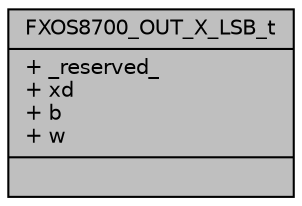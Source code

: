 digraph "FXOS8700_OUT_X_LSB_t"
{
  edge [fontname="Helvetica",fontsize="10",labelfontname="Helvetica",labelfontsize="10"];
  node [fontname="Helvetica",fontsize="10",shape=record];
  Node1 [label="{FXOS8700_OUT_X_LSB_t\n|+ _reserved_\l+ xd\l+ b\l+ w\l|}",height=0.2,width=0.4,color="black", fillcolor="grey75", style="filled", fontcolor="black"];
}
